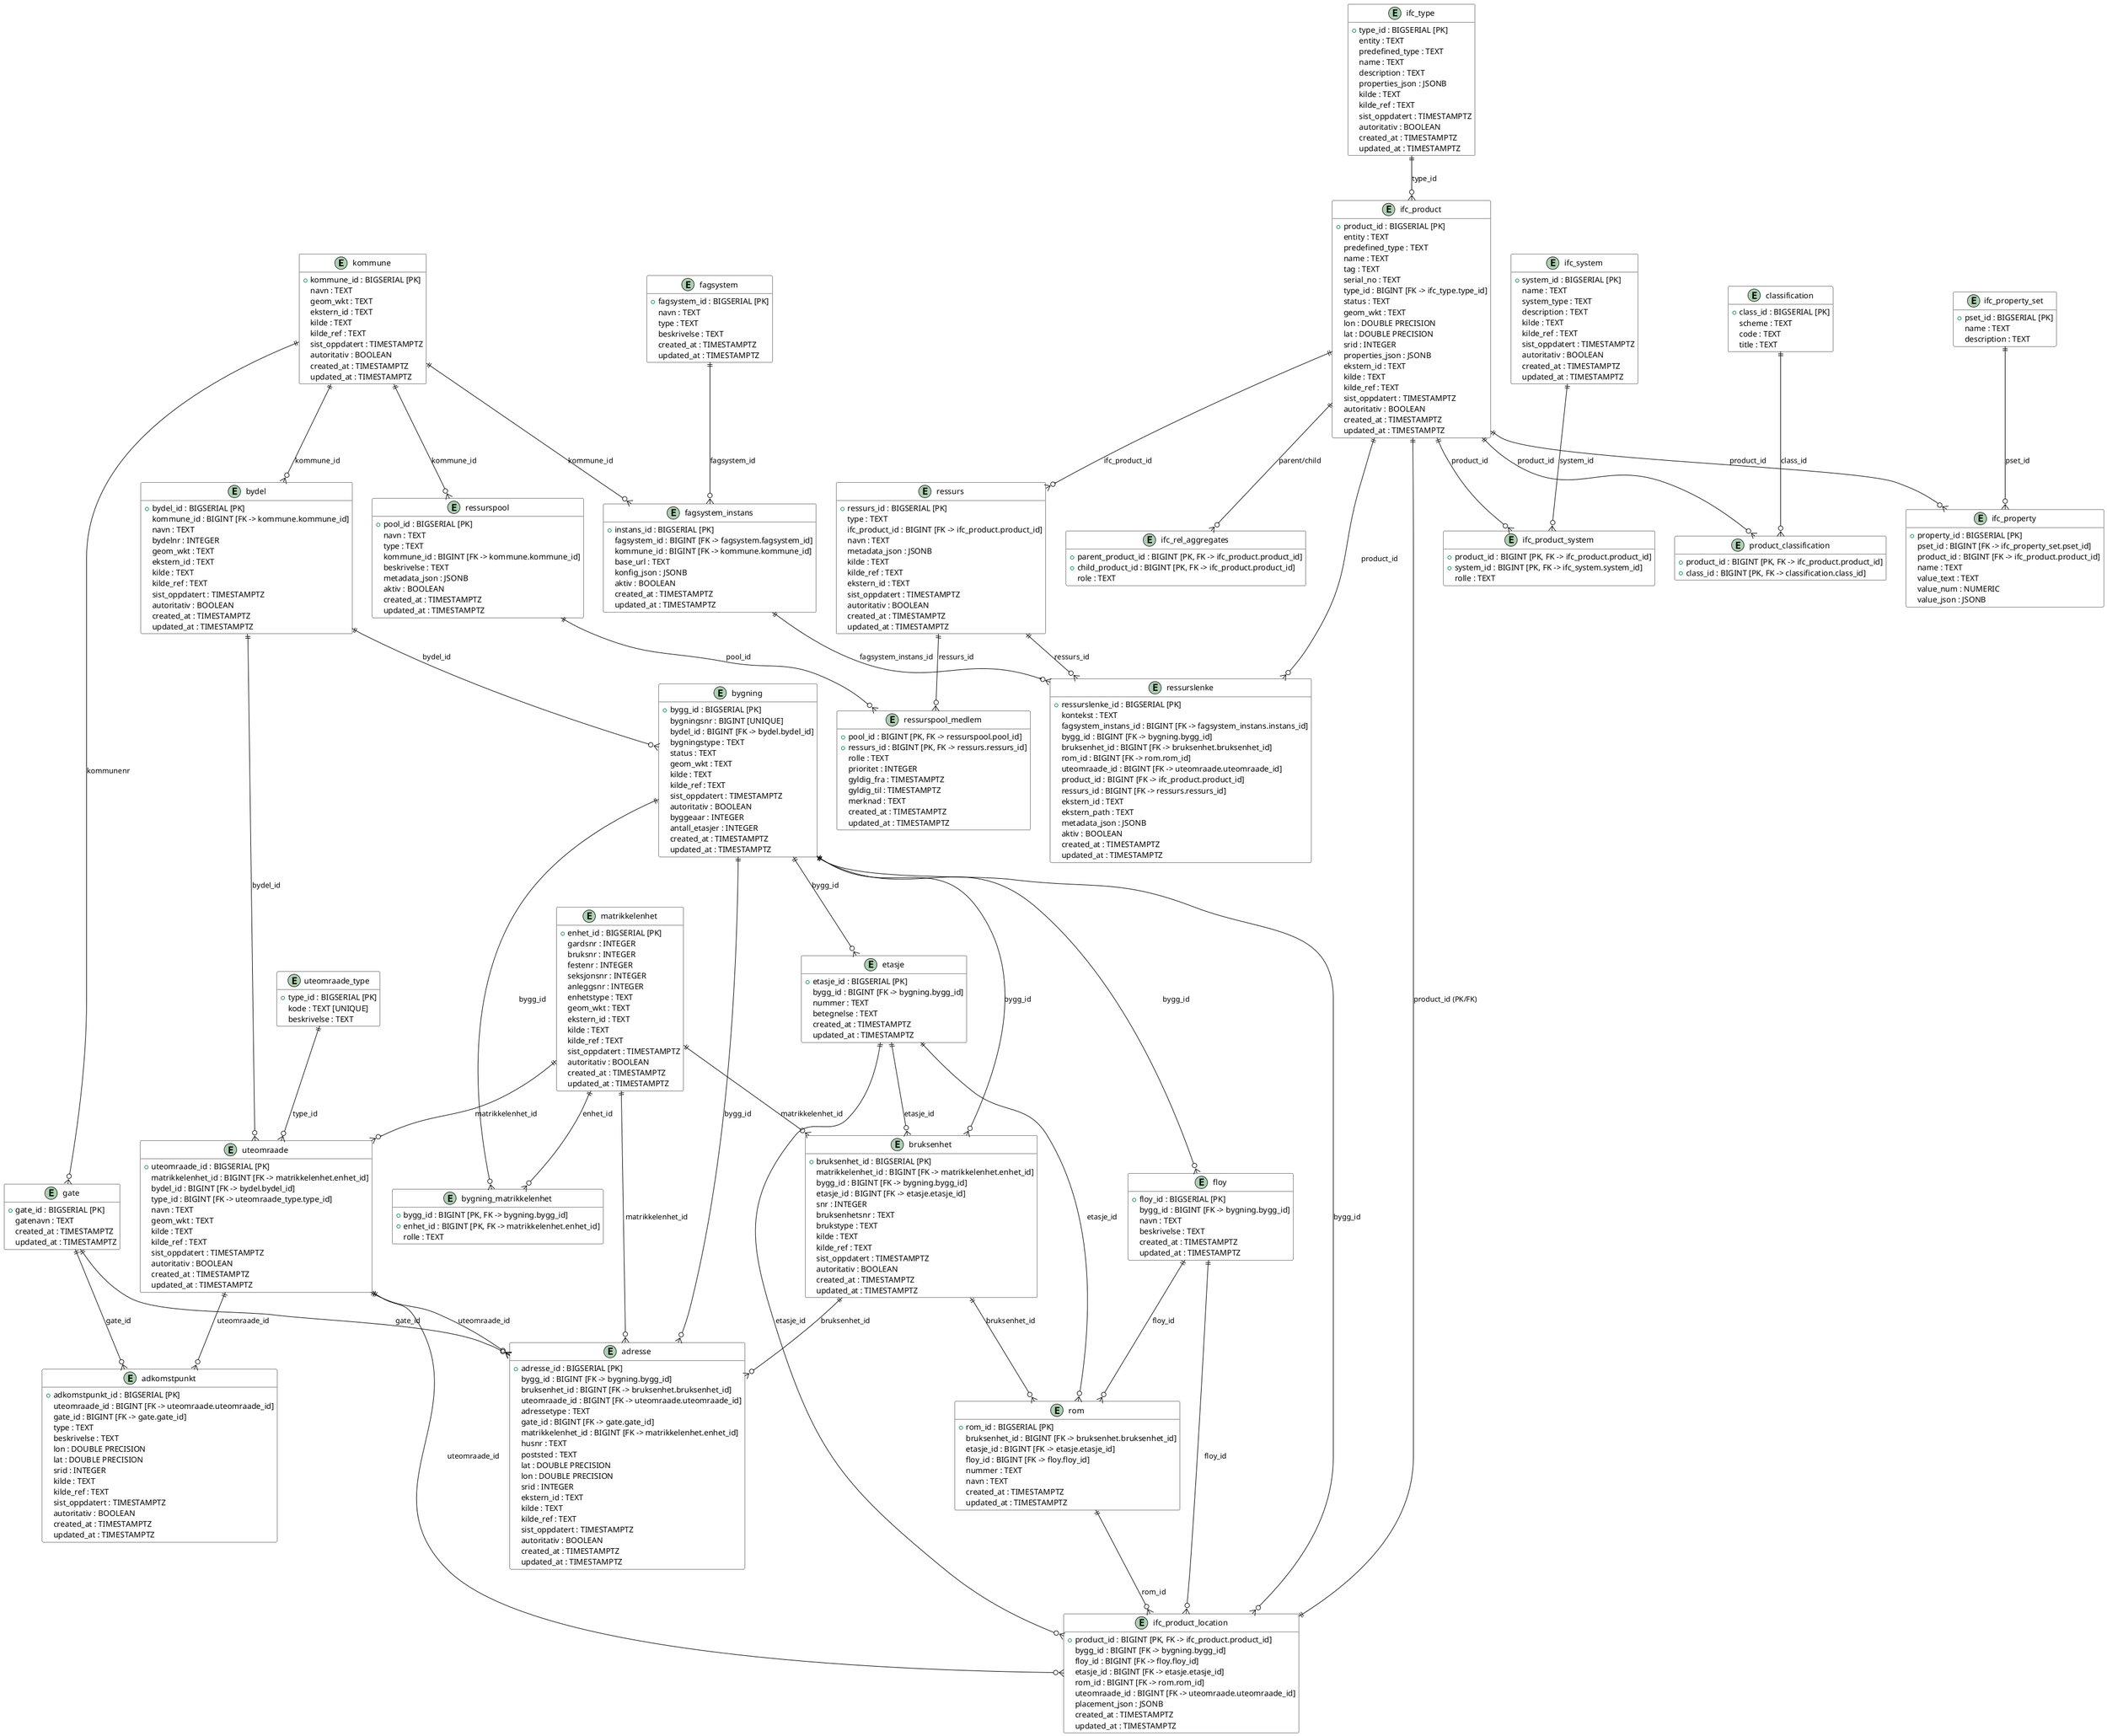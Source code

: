 @startuml
hide methods
hide stereotypes

skinparam class {
    BackgroundColor White
    BorderColor Black
}
skinparam ArrowColor Black

' =========================
' Entities (tables)
' =========================

entity "kommune" as kommune {
    + kommune_id : BIGSERIAL [PK]
    kommunenr : CHAR(4) [UNIQUE]
    navn : TEXT
    geom_wkt : TEXT
    ekstern_id : TEXT
    kilde : TEXT
    kilde_ref : TEXT
    sist_oppdatert : TIMESTAMPTZ
    autoritativ : BOOLEAN
    created_at : TIMESTAMPTZ
    updated_at : TIMESTAMPTZ
}

entity "bydel" as bydel {
    + bydel_id : BIGSERIAL [PK]
    kommune_id : BIGINT [FK -> kommune.kommune_id]
    navn : TEXT
    bydelnr : INTEGER
    geom_wkt : TEXT
    ekstern_id : TEXT
    kilde : TEXT
    kilde_ref : TEXT
    sist_oppdatert : TIMESTAMPTZ
    autoritativ : BOOLEAN
    created_at : TIMESTAMPTZ
    updated_at : TIMESTAMPTZ
}

entity "matrikkelenhet" as matrikkelenhet {
    + enhet_id : BIGSERIAL [PK]
    kommunenr : CHAR(4)
    gardsnr : INTEGER
    bruksnr : INTEGER
    festenr : INTEGER
    seksjonsnr : INTEGER
    anleggsnr : INTEGER
    enhetstype : TEXT
    areal_m2 : NUMERIC(12,2)
    geom_wkt : TEXT
    ekstern_id : TEXT
    kilde : TEXT
    kilde_ref : TEXT
    sist_oppdatert : TIMESTAMPTZ
    autoritativ : BOOLEAN
    created_at : TIMESTAMPTZ
    updated_at : TIMESTAMPTZ
}

entity "bygning" as bygning {
    + bygg_id : BIGSERIAL [PK]
    bygningsnr : BIGINT [UNIQUE]
    bydel_id : BIGINT [FK -> bydel.bydel_id]
    bygningstype : TEXT
    status : TEXT
    geom_wkt : TEXT
    kilde : TEXT
    kilde_ref : TEXT
    sist_oppdatert : TIMESTAMPTZ
    autoritativ : BOOLEAN
    byggeaar : INTEGER
    antall_etasjer : INTEGER
    bra_m2 : NUMERIC(12,2)
    created_at : TIMESTAMPTZ
    updated_at : TIMESTAMPTZ
}

entity "floy" as floy {
    + floy_id : BIGSERIAL [PK]
    bygg_id : BIGINT [FK -> bygning.bygg_id]
    navn : TEXT
    beskrivelse : TEXT
    created_at : TIMESTAMPTZ
    updated_at : TIMESTAMPTZ
}

entity "etasje" as etasje {
    + etasje_id : BIGSERIAL [PK]
    bygg_id : BIGINT [FK -> bygning.bygg_id]
    nummer : TEXT
    betegnelse : TEXT
    areal_m2 : NUMERIC(10,2)
    created_at : TIMESTAMPTZ
    updated_at : TIMESTAMPTZ
}

entity "bruksenhet" as bruksenhet {
    + bruksenhet_id : BIGSERIAL [PK]
    matrikkelenhet_id : BIGINT [FK -> matrikkelenhet.enhet_id]
    bygg_id : BIGINT [FK -> bygning.bygg_id]
    etasje_id : BIGINT [FK -> etasje.etasje_id]
    snr : INTEGER
    bruksenhetsnr : TEXT
    areal_m2 : NUMERIC(10,2)
    brukstype : TEXT
    kilde : TEXT
    kilde_ref : TEXT
    sist_oppdatert : TIMESTAMPTZ
    autoritativ : BOOLEAN
    created_at : TIMESTAMPTZ
    updated_at : TIMESTAMPTZ
}

entity "rom" as rom {
    + rom_id : BIGSERIAL [PK]
    bruksenhet_id : BIGINT [FK -> bruksenhet.bruksenhet_id]
    etasje_id : BIGINT [FK -> etasje.etasje_id]
    floy_id : BIGINT [FK -> floy.floy_id]
    nummer : TEXT
    navn : TEXT
    areal_m2 : NUMERIC(10,2)
    created_at : TIMESTAMPTZ
    updated_at : TIMESTAMPTZ
}

entity "gate" as gate {
    + gate_id : BIGSERIAL [PK]
    kommunenr : CHAR(4) [FK -> kommune.kommunenr]
    gatenavn : TEXT
    created_at : TIMESTAMPTZ
    updated_at : TIMESTAMPTZ
}

entity "adresse" as adresse {
    + adresse_id : BIGSERIAL [PK]
    bygg_id : BIGINT [FK -> bygning.bygg_id]
    bruksenhet_id : BIGINT [FK -> bruksenhet.bruksenhet_id]
    uteomraade_id : BIGINT [FK -> uteomraade.uteomraade_id]
    adressetype : TEXT
    gate_id : BIGINT [FK -> gate.gate_id]
    matrikkelenhet_id : BIGINT [FK -> matrikkelenhet.enhet_id]
    husnr : TEXT
    bokstav : CHAR(1)
    postnummer : CHAR(4)
    poststed : TEXT
    lat : DOUBLE PRECISION
    lon : DOUBLE PRECISION
    srid : INTEGER
    ekstern_id : TEXT
    kilde : TEXT
    kilde_ref : TEXT
    sist_oppdatert : TIMESTAMPTZ
    autoritativ : BOOLEAN
    created_at : TIMESTAMPTZ
    updated_at : TIMESTAMPTZ
}

entity "uteomraade_type" as uteomraade_type {
    + type_id : BIGSERIAL [PK]
    kode : TEXT [UNIQUE]
    beskrivelse : TEXT
}

entity "uteomraade" as uteomraade {
    + uteomraade_id : BIGSERIAL [PK]
    matrikkelenhet_id : BIGINT [FK -> matrikkelenhet.enhet_id]
    bydel_id : BIGINT [FK -> bydel.bydel_id]
    type_id : BIGINT [FK -> uteomraade_type.type_id]
    navn : TEXT
    areal_m2 : NUMERIC(12,2)
    geom_wkt : TEXT
    kilde : TEXT
    kilde_ref : TEXT
    sist_oppdatert : TIMESTAMPTZ
    autoritativ : BOOLEAN
    created_at : TIMESTAMPTZ
    updated_at : TIMESTAMPTZ
}

entity "adkomstpunkt" as adkomstpunkt {
    + adkomstpunkt_id : BIGSERIAL [PK]
    uteomraade_id : BIGINT [FK -> uteomraade.uteomraade_id]
    gate_id : BIGINT [FK -> gate.gate_id]
    type : TEXT
    beskrivelse : TEXT
    lon : DOUBLE PRECISION
    lat : DOUBLE PRECISION
    srid : INTEGER
    kilde : TEXT
    kilde_ref : TEXT
    sist_oppdatert : TIMESTAMPTZ
    autoritativ : BOOLEAN
    created_at : TIMESTAMPTZ
    updated_at : TIMESTAMPTZ
}

entity "bygning_matrikkelenhet" as bygning_matrikkelenhet {
    + bygg_id : BIGINT [PK, FK -> bygning.bygg_id]
    + enhet_id : BIGINT [PK, FK -> matrikkelenhet.enhet_id]
    rolle : TEXT
    dekningsgrad : NUMERIC(5,2)
}

entity "ifc_type" as ifc_type {
    + type_id : BIGSERIAL [PK]
    ifc_guid : CHAR(22) [UNIQUE]
    entity : TEXT
    predefined_type : TEXT
    name : TEXT
    description : TEXT
    properties_json : JSONB
    kilde : TEXT
    kilde_ref : TEXT
    sist_oppdatert : TIMESTAMPTZ
    autoritativ : BOOLEAN
    created_at : TIMESTAMPTZ
    updated_at : TIMESTAMPTZ
}

entity "ifc_product" as ifc_product {
    + product_id : BIGSERIAL [PK]
    ifc_guid : CHAR(22) [UNIQUE]
    entity : TEXT
    predefined_type : TEXT
    name : TEXT
    tag : TEXT
    serial_no : TEXT
    type_id : BIGINT [FK -> ifc_type.type_id]
    status : TEXT
    geom_wkt : TEXT
    lon : DOUBLE PRECISION
    lat : DOUBLE PRECISION
    srid : INTEGER
    properties_json : JSONB
    ekstern_id : TEXT
    kilde : TEXT
    kilde_ref : TEXT
    sist_oppdatert : TIMESTAMPTZ
    autoritativ : BOOLEAN
    created_at : TIMESTAMPTZ
    updated_at : TIMESTAMPTZ
}

entity "ifc_product_location" as ifc_product_location {
    + product_id : BIGINT [PK, FK -> ifc_product.product_id]
    bygg_id : BIGINT [FK -> bygning.bygg_id]
    floy_id : BIGINT [FK -> floy.floy_id]
    etasje_id : BIGINT [FK -> etasje.etasje_id]
    rom_id : BIGINT [FK -> rom.rom_id]
    uteomraade_id : BIGINT [FK -> uteomraade.uteomraade_id]
    placement_json : JSONB
    ref_elevation : NUMERIC(10,2)
    created_at : TIMESTAMPTZ
    updated_at : TIMESTAMPTZ
}

entity "ifc_system" as ifc_system {
    + system_id : BIGSERIAL [PK]
    name : TEXT
    system_type : TEXT
    description : TEXT
    kilde : TEXT
    kilde_ref : TEXT
    sist_oppdatert : TIMESTAMPTZ
    autoritativ : BOOLEAN
    created_at : TIMESTAMPTZ
    updated_at : TIMESTAMPTZ
}

entity "ifc_product_system" as ifc_product_system {
    + product_id : BIGINT [PK, FK -> ifc_product.product_id]
    + system_id : BIGINT [PK, FK -> ifc_system.system_id]
    rolle : TEXT
}

entity "ifc_rel_aggregates" as ifc_rel_aggregates {
    + parent_product_id : BIGINT [PK, FK -> ifc_product.product_id]
    + child_product_id : BIGINT [PK, FK -> ifc_product.product_id]
    role : TEXT
}

entity "classification" as classification {
    + class_id : BIGSERIAL [PK]
    scheme : TEXT
    code : TEXT
    title : TEXT
}

entity "product_classification" as product_classification {
    + product_id : BIGINT [PK, FK -> ifc_product.product_id]
    + class_id : BIGINT [PK, FK -> classification.class_id]
}

entity "ifc_property_set" as ifc_property_set {
    + pset_id : BIGSERIAL [PK]
    name : TEXT
    description : TEXT
}

entity "ifc_property" as ifc_property {
    + property_id : BIGSERIAL [PK]
    pset_id : BIGINT [FK -> ifc_property_set.pset_id]
    product_id : BIGINT [FK -> ifc_product.product_id]
    name : TEXT
    value_text : TEXT
    value_num : NUMERIC
    value_json : JSONB
}

entity "ressurs" as ressurs {
    + ressurs_id : BIGSERIAL [PK]
    type : TEXT
    ifc_product_id : BIGINT [FK -> ifc_product.product_id]
    navn : TEXT
    metadata_json : JSONB
    kilde : TEXT
    kilde_ref : TEXT
    ekstern_id : TEXT
    sist_oppdatert : TIMESTAMPTZ
    autoritativ : BOOLEAN
    created_at : TIMESTAMPTZ
    updated_at : TIMESTAMPTZ
}

entity "ressurspool" as ressurspool {
    + pool_id : BIGSERIAL [PK]
    navn : TEXT
    type : TEXT
    kommune_id : BIGINT [FK -> kommune.kommune_id]
    beskrivelse : TEXT
    metadata_json : JSONB
    aktiv : BOOLEAN
    created_at : TIMESTAMPTZ
    updated_at : TIMESTAMPTZ
}

entity "ressurspool_medlem" as ressurspool_medlem {
    + pool_id : BIGINT [PK, FK -> ressurspool.pool_id]
    + ressurs_id : BIGINT [PK, FK -> ressurs.ressurs_id]
    rolle : TEXT
    prioritet : INTEGER
    gyldig_fra : TIMESTAMPTZ
    gyldig_til : TIMESTAMPTZ
    merknad : TEXT
    created_at : TIMESTAMPTZ
    updated_at : TIMESTAMPTZ
}

entity "fagsystem" as fagsystem {
    + fagsystem_id : BIGSERIAL [PK]
    navn : TEXT
    type : TEXT
    beskrivelse : TEXT
    created_at : TIMESTAMPTZ
    updated_at : TIMESTAMPTZ
}

entity "fagsystem_instans" as fagsystem_instans {
    + instans_id : BIGSERIAL [PK]
    fagsystem_id : BIGINT [FK -> fagsystem.fagsystem_id]
    kommune_id : BIGINT [FK -> kommune.kommune_id]
    base_url : TEXT
    konfig_json : JSONB
    aktiv : BOOLEAN
    created_at : TIMESTAMPTZ
    updated_at : TIMESTAMPTZ
}

entity "ressurslenke" as ressurslenke {
    + ressurslenke_id : BIGSERIAL [PK]
    kontekst : TEXT
    fagsystem_instans_id : BIGINT [FK -> fagsystem_instans.instans_id]
    bygg_id : BIGINT [FK -> bygning.bygg_id]
    bruksenhet_id : BIGINT [FK -> bruksenhet.bruksenhet_id]
    rom_id : BIGINT [FK -> rom.rom_id]
    uteomraade_id : BIGINT [FK -> uteomraade.uteomraade_id]
    product_id : BIGINT [FK -> ifc_product.product_id]
    ressurs_id : BIGINT [FK -> ressurs.ressurs_id]
    ekstern_id : TEXT
    ekstern_path : TEXT
    metadata_json : JSONB
    aktiv : BOOLEAN
    created_at : TIMESTAMPTZ
    updated_at : TIMESTAMPTZ
}

' =========================
' Relationships (FKs)
' =========================

kommune ||--o{ bydel : "kommune_id"
kommune ||--o{ fagsystem_instans : "kommune_id"
kommune ||--o{ ressurspool : "kommune_id"
kommune ||--o{ gate : "kommunenr"

bydel ||--o{ bygning : "bydel_id"
bydel ||--o{ uteomraade : "bydel_id"

matrikkelenhet ||--o{ bruksenhet : "matrikkelenhet_id"
matrikkelenhet ||--o{ uteomraade : "matrikkelenhet_id"
matrikkelenhet ||--o{ bygning_matrikkelenhet : "enhet_id"
' adresse also references matrikkelenhet
matrikkelenhet ||--o{ adresse : "matrikkelenhet_id"

bygning ||--o{ floy : "bygg_id"
bygning ||--o{ etasje : "bygg_id"
bygning ||--o{ bruksenhet : "bygg_id"
bygning ||--o{ adresse : "bygg_id"
bygning ||--o{ bygning_matrikkelenhet : "bygg_id"

floy ||--o{ rom : "floy_id"

etasje ||--o{ rom : "etasje_id"
etasje ||--o{ bruksenhet : "etasje_id"

bruksenhet ||--o{ rom : "bruksenhet_id"
bruksenhet ||--o{ adresse : "bruksenhet_id"

gate ||--o{ adresse : "gate_id"
gate ||--o{ adkomstpunkt : "gate_id"

uteomraade_type ||--o{ uteomraade : "type_id"

uteomraade ||--o{ adresse : "uteomraade_id"
uteomraade ||--o{ adkomstpunkt : "uteomraade_id"
uteomraade ||--o{ ifc_product_location : "uteomraade_id"

ifc_type ||--o{ ifc_product : "type_id"

ifc_product ||--|| ifc_product_location : "product_id (PK/FK)"
ifc_product ||--o{ ifc_product_system : "product_id"
ifc_product ||--o{ ifc_rel_aggregates : "parent/child"
ifc_product ||--o{ product_classification : "product_id"
ifc_product ||--o{ ifc_property : "product_id"
ifc_product ||--o{ ressurs : "ifc_product_id"
ifc_product ||--o{ ressurslenke : "product_id"

ifc_system ||--o{ ifc_product_system : "system_id"

classification ||--o{ product_classification : "class_id"

ifc_property_set ||--o{ ifc_property : "pset_id"

ressurs ||--o{ ressurspool_medlem : "ressurs_id"
ressurs ||--o{ ressurslenke : "ressurs_id"

ressurspool ||--o{ ressurspool_medlem : "pool_id"

fagsystem ||--o{ fagsystem_instans : "fagsystem_id"

fagsystem_instans ||--o{ ressurslenke : "fagsystem_instans_id"

' Location links to core structures
bygning ||--o{ ifc_product_location : "bygg_id"
floy ||--o{ ifc_product_location : "floy_id"
etasje ||--o{ ifc_product_location : "etasje_id"
rom ||--o{ ifc_product_location : "rom_id"

@enduml
